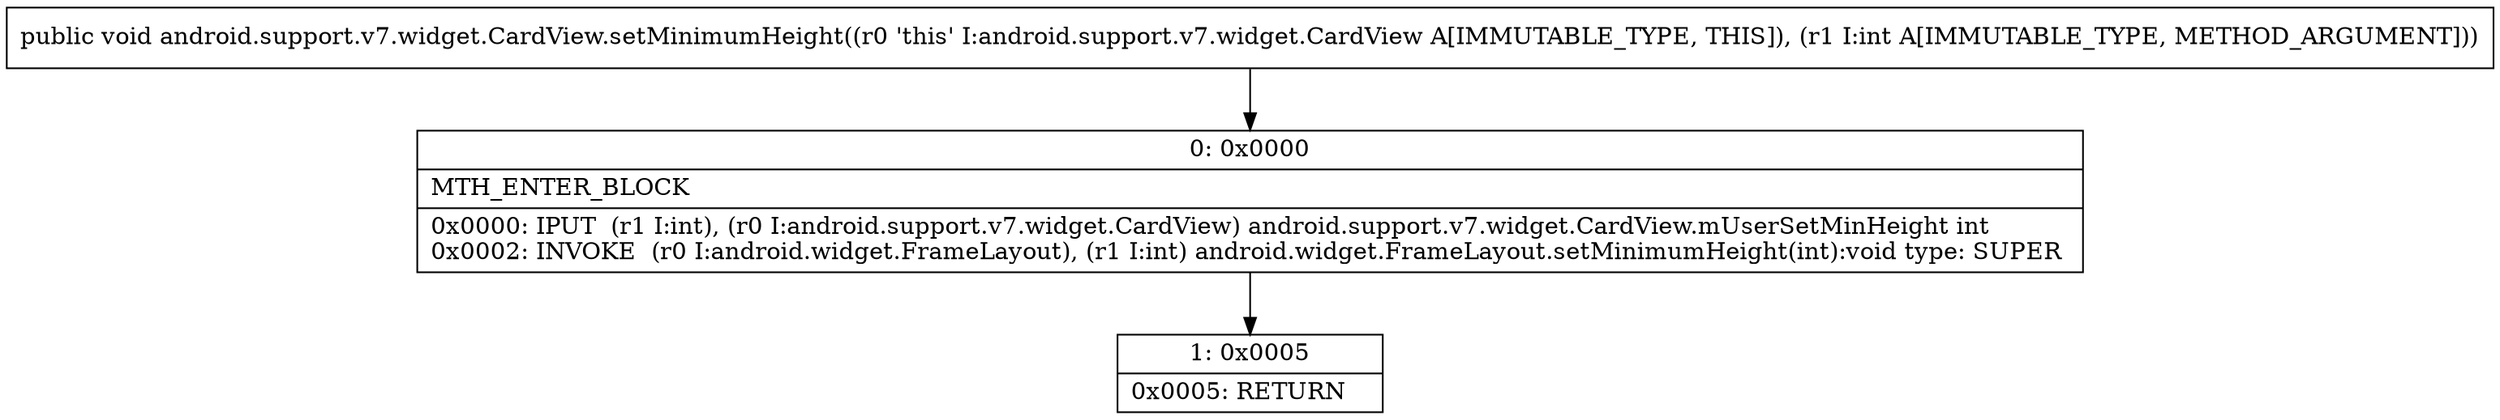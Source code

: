 digraph "CFG forandroid.support.v7.widget.CardView.setMinimumHeight(I)V" {
Node_0 [shape=record,label="{0\:\ 0x0000|MTH_ENTER_BLOCK\l|0x0000: IPUT  (r1 I:int), (r0 I:android.support.v7.widget.CardView) android.support.v7.widget.CardView.mUserSetMinHeight int \l0x0002: INVOKE  (r0 I:android.widget.FrameLayout), (r1 I:int) android.widget.FrameLayout.setMinimumHeight(int):void type: SUPER \l}"];
Node_1 [shape=record,label="{1\:\ 0x0005|0x0005: RETURN   \l}"];
MethodNode[shape=record,label="{public void android.support.v7.widget.CardView.setMinimumHeight((r0 'this' I:android.support.v7.widget.CardView A[IMMUTABLE_TYPE, THIS]), (r1 I:int A[IMMUTABLE_TYPE, METHOD_ARGUMENT])) }"];
MethodNode -> Node_0;
Node_0 -> Node_1;
}

